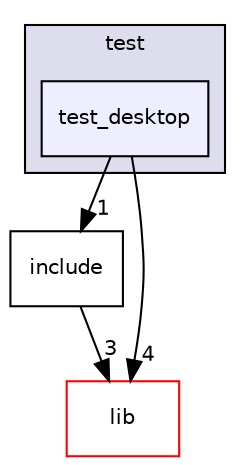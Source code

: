 digraph "/home/koray/Documents/PlatformIO/Projects/Dose/Dose/test/test_desktop" {
  compound=true
  node [ fontsize="10", fontname="Helvetica"];
  edge [ labelfontsize="10", labelfontname="Helvetica"];
  subgraph clusterdir_13e138d54eb8818da29c3992edef070a {
    graph [ bgcolor="#ddddee", pencolor="black", label="test" fontname="Helvetica", fontsize="10", URL="dir_13e138d54eb8818da29c3992edef070a.html"]
  dir_da249dfff0236c9b6645e6649c13732f [shape=box, label="test_desktop", style="filled", fillcolor="#eeeeff", pencolor="black", URL="dir_da249dfff0236c9b6645e6649c13732f.html"];
  }
  dir_d44c64559bbebec7f509842c48db8b23 [shape=box label="include" URL="dir_d44c64559bbebec7f509842c48db8b23.html"];
  dir_97aefd0d527b934f1d99a682da8fe6a9 [shape=box label="lib" fillcolor="white" style="filled" color="red" URL="dir_97aefd0d527b934f1d99a682da8fe6a9.html"];
  dir_da249dfff0236c9b6645e6649c13732f->dir_d44c64559bbebec7f509842c48db8b23 [headlabel="1", labeldistance=1.5 headhref="dir_000010_000000.html"];
  dir_da249dfff0236c9b6645e6649c13732f->dir_97aefd0d527b934f1d99a682da8fe6a9 [headlabel="4", labeldistance=1.5 headhref="dir_000010_000001.html"];
  dir_d44c64559bbebec7f509842c48db8b23->dir_97aefd0d527b934f1d99a682da8fe6a9 [headlabel="3", labeldistance=1.5 headhref="dir_000000_000001.html"];
}
